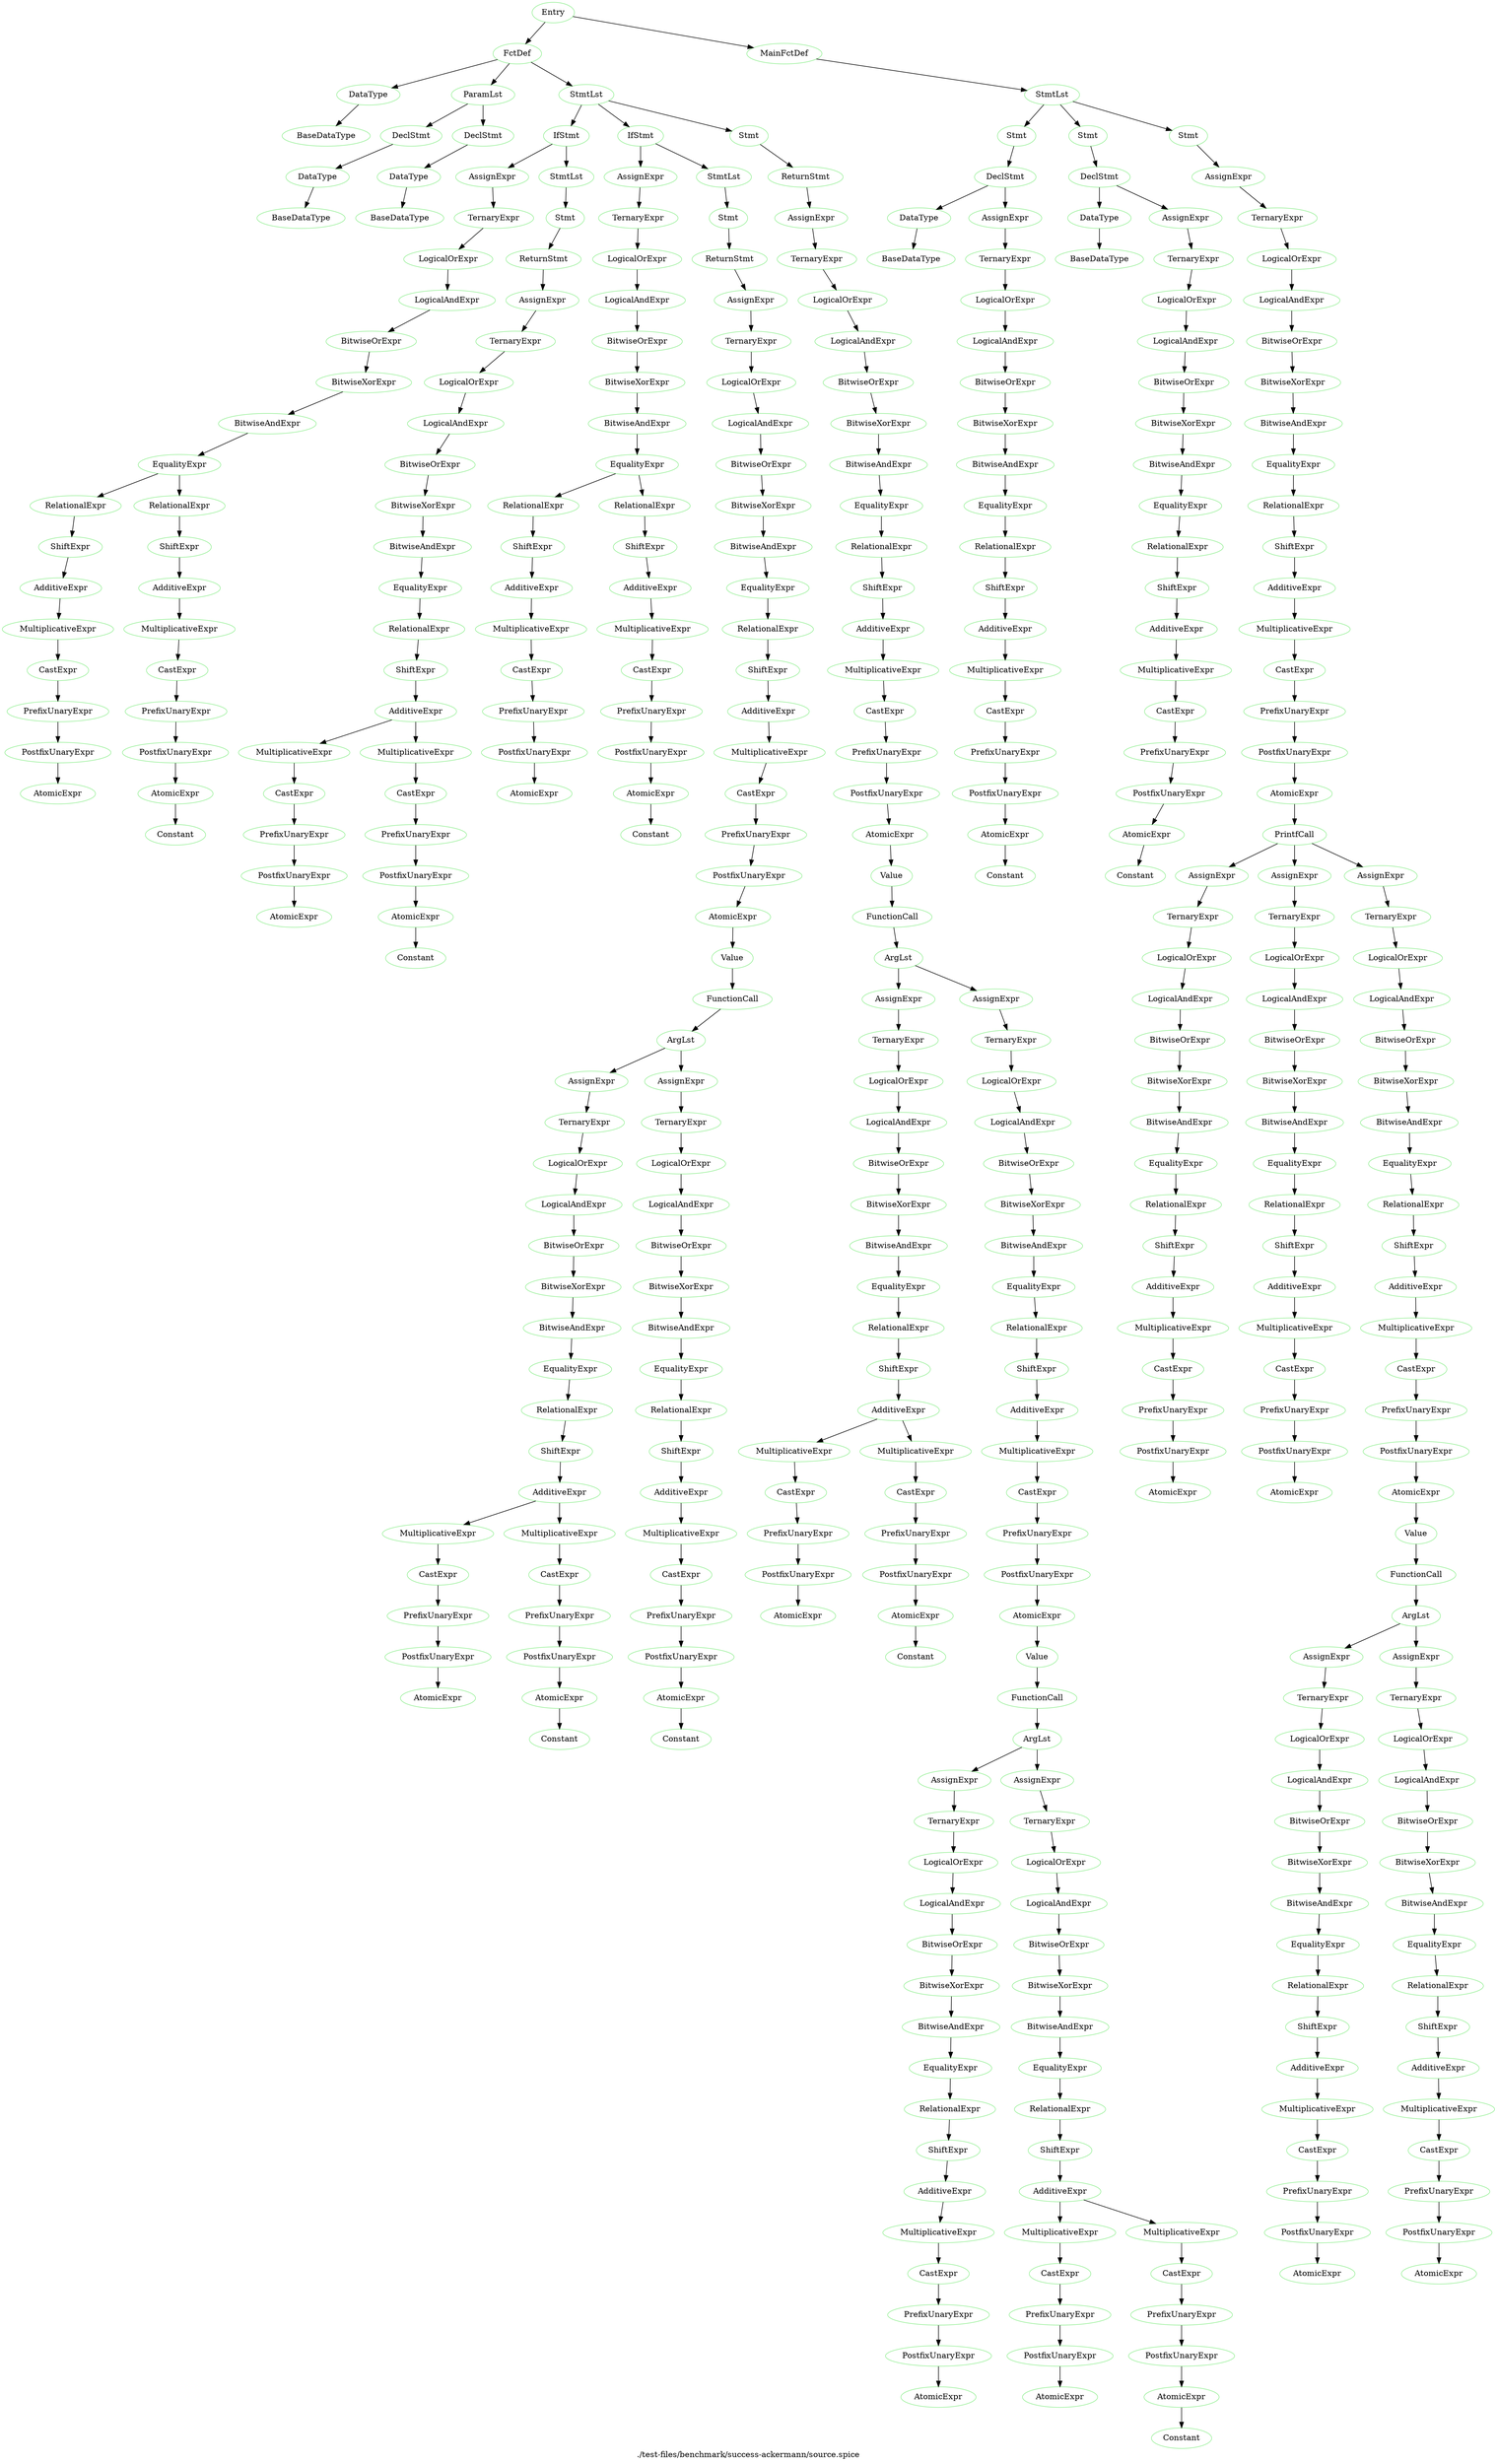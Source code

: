 digraph {
 rankdir="TB";
 label="./test-files/benchmark/success-ackermann/source.spice";
 L1C1_Entry [color="lightgreen",label="Entry"];
 L1C1_FctDef [color="lightgreen",label="FctDef"];
 L1C1_Entry -> L1C1_FctDef;
 L1C3_DataType [color="lightgreen",label="DataType"];
 L1C1_FctDef -> L1C3_DataType;
 L1C3_BaseDataType [color="lightgreen",label="BaseDataType"];
 L1C3_DataType -> L1C3_BaseDataType;
 L1C12_ParamLst [color="lightgreen",label="ParamLst"];
 L1C1_FctDef -> L1C12_ParamLst;
 L1C12_DeclStmt [color="lightgreen",label="DeclStmt"];
 L1C12_ParamLst -> L1C12_DeclStmt;
 L1C12_DataType [color="lightgreen",label="DataType"];
 L1C12_DeclStmt -> L1C12_DataType;
 L1C12_BaseDataType [color="lightgreen",label="BaseDataType"];
 L1C12_DataType -> L1C12_BaseDataType;
 L1C19_DeclStmt [color="lightgreen",label="DeclStmt"];
 L1C12_ParamLst -> L1C19_DeclStmt;
 L1C19_DataType [color="lightgreen",label="DataType"];
 L1C19_DeclStmt -> L1C19_DataType;
 L1C19_BaseDataType [color="lightgreen",label="BaseDataType"];
 L1C19_DataType -> L1C19_BaseDataType;
 L2C5_StmtLst [color="lightgreen",label="StmtLst"];
 L1C1_FctDef -> L2C5_StmtLst;
 L2C5_IfStmt [color="lightgreen",label="IfStmt"];
 L2C5_StmtLst -> L2C5_IfStmt;
 L2C8_AssignExpr [color="lightgreen",label="AssignExpr"];
 L2C5_IfStmt -> L2C8_AssignExpr;
 L2C8_TernaryExpr [color="lightgreen",label="TernaryExpr"];
 L2C8_AssignExpr -> L2C8_TernaryExpr;
 L2C8_LogicalOrExpr [color="lightgreen",label="LogicalOrExpr"];
 L2C8_TernaryExpr -> L2C8_LogicalOrExpr;
 L2C8_LogicalAndExpr [color="lightgreen",label="LogicalAndExpr"];
 L2C8_LogicalOrExpr -> L2C8_LogicalAndExpr;
 L2C8_BitwiseOrExpr [color="lightgreen",label="BitwiseOrExpr"];
 L2C8_LogicalAndExpr -> L2C8_BitwiseOrExpr;
 L2C8_BitwiseXorExpr [color="lightgreen",label="BitwiseXorExpr"];
 L2C8_BitwiseOrExpr -> L2C8_BitwiseXorExpr;
 L2C8_BitwiseAndExpr [color="lightgreen",label="BitwiseAndExpr"];
 L2C8_BitwiseXorExpr -> L2C8_BitwiseAndExpr;
 L2C8_EqualityExpr [color="lightgreen",label="EqualityExpr"];
 L2C8_BitwiseAndExpr -> L2C8_EqualityExpr;
 L2C8_RelationalExpr [color="lightgreen",label="RelationalExpr"];
 L2C8_EqualityExpr -> L2C8_RelationalExpr;
 L2C8_ShiftExpr [color="lightgreen",label="ShiftExpr"];
 L2C8_RelationalExpr -> L2C8_ShiftExpr;
 L2C8_AdditiveExpr [color="lightgreen",label="AdditiveExpr"];
 L2C8_ShiftExpr -> L2C8_AdditiveExpr;
 L2C8_MultiplicativeExpr [color="lightgreen",label="MultiplicativeExpr"];
 L2C8_AdditiveExpr -> L2C8_MultiplicativeExpr;
 L2C8_CastExpr [color="lightgreen",label="CastExpr"];
 L2C8_MultiplicativeExpr -> L2C8_CastExpr;
 L2C8_PrefixUnaryExpr [color="lightgreen",label="PrefixUnaryExpr"];
 L2C8_CastExpr -> L2C8_PrefixUnaryExpr;
 L2C8_PostfixUnaryExpr [color="lightgreen",label="PostfixUnaryExpr"];
 L2C8_PrefixUnaryExpr -> L2C8_PostfixUnaryExpr;
 L2C8_AtomicExpr [color="lightgreen",label="AtomicExpr"];
 L2C8_PostfixUnaryExpr -> L2C8_AtomicExpr;
 L2C13_RelationalExpr [color="lightgreen",label="RelationalExpr"];
 L2C8_EqualityExpr -> L2C13_RelationalExpr;
 L2C13_ShiftExpr [color="lightgreen",label="ShiftExpr"];
 L2C13_RelationalExpr -> L2C13_ShiftExpr;
 L2C13_AdditiveExpr [color="lightgreen",label="AdditiveExpr"];
 L2C13_ShiftExpr -> L2C13_AdditiveExpr;
 L2C13_MultiplicativeExpr [color="lightgreen",label="MultiplicativeExpr"];
 L2C13_AdditiveExpr -> L2C13_MultiplicativeExpr;
 L2C13_CastExpr [color="lightgreen",label="CastExpr"];
 L2C13_MultiplicativeExpr -> L2C13_CastExpr;
 L2C13_PrefixUnaryExpr [color="lightgreen",label="PrefixUnaryExpr"];
 L2C13_CastExpr -> L2C13_PrefixUnaryExpr;
 L2C13_PostfixUnaryExpr [color="lightgreen",label="PostfixUnaryExpr"];
 L2C13_PrefixUnaryExpr -> L2C13_PostfixUnaryExpr;
 L2C13_AtomicExpr [color="lightgreen",label="AtomicExpr"];
 L2C13_PostfixUnaryExpr -> L2C13_AtomicExpr;
 L2C13_Constant [color="lightgreen",label="Constant"];
 L2C13_AtomicExpr -> L2C13_Constant;
 L2C17_StmtLst [color="lightgreen",label="StmtLst"];
 L2C5_IfStmt -> L2C17_StmtLst;
 L2C17_Stmt [color="lightgreen",label="Stmt"];
 L2C17_StmtLst -> L2C17_Stmt;
 L2C17_ReturnStmt [color="lightgreen",label="ReturnStmt"];
 L2C17_Stmt -> L2C17_ReturnStmt;
 L2C24_AssignExpr [color="lightgreen",label="AssignExpr"];
 L2C17_ReturnStmt -> L2C24_AssignExpr;
 L2C24_TernaryExpr [color="lightgreen",label="TernaryExpr"];
 L2C24_AssignExpr -> L2C24_TernaryExpr;
 L2C24_LogicalOrExpr [color="lightgreen",label="LogicalOrExpr"];
 L2C24_TernaryExpr -> L2C24_LogicalOrExpr;
 L2C24_LogicalAndExpr [color="lightgreen",label="LogicalAndExpr"];
 L2C24_LogicalOrExpr -> L2C24_LogicalAndExpr;
 L2C24_BitwiseOrExpr [color="lightgreen",label="BitwiseOrExpr"];
 L2C24_LogicalAndExpr -> L2C24_BitwiseOrExpr;
 L2C24_BitwiseXorExpr [color="lightgreen",label="BitwiseXorExpr"];
 L2C24_BitwiseOrExpr -> L2C24_BitwiseXorExpr;
 L2C24_BitwiseAndExpr [color="lightgreen",label="BitwiseAndExpr"];
 L2C24_BitwiseXorExpr -> L2C24_BitwiseAndExpr;
 L2C24_EqualityExpr [color="lightgreen",label="EqualityExpr"];
 L2C24_BitwiseAndExpr -> L2C24_EqualityExpr;
 L2C24_RelationalExpr [color="lightgreen",label="RelationalExpr"];
 L2C24_EqualityExpr -> L2C24_RelationalExpr;
 L2C24_ShiftExpr [color="lightgreen",label="ShiftExpr"];
 L2C24_RelationalExpr -> L2C24_ShiftExpr;
 L2C24_AdditiveExpr [color="lightgreen",label="AdditiveExpr"];
 L2C24_ShiftExpr -> L2C24_AdditiveExpr;
 L2C24_MultiplicativeExpr [color="lightgreen",label="MultiplicativeExpr"];
 L2C24_AdditiveExpr -> L2C24_MultiplicativeExpr;
 L2C24_CastExpr [color="lightgreen",label="CastExpr"];
 L2C24_MultiplicativeExpr -> L2C24_CastExpr;
 L2C24_PrefixUnaryExpr [color="lightgreen",label="PrefixUnaryExpr"];
 L2C24_CastExpr -> L2C24_PrefixUnaryExpr;
 L2C24_PostfixUnaryExpr [color="lightgreen",label="PostfixUnaryExpr"];
 L2C24_PrefixUnaryExpr -> L2C24_PostfixUnaryExpr;
 L2C24_AtomicExpr [color="lightgreen",label="AtomicExpr"];
 L2C24_PostfixUnaryExpr -> L2C24_AtomicExpr;
 L2C28_MultiplicativeExpr [color="lightgreen",label="MultiplicativeExpr"];
 L2C24_AdditiveExpr -> L2C28_MultiplicativeExpr;
 L2C28_CastExpr [color="lightgreen",label="CastExpr"];
 L2C28_MultiplicativeExpr -> L2C28_CastExpr;
 L2C28_PrefixUnaryExpr [color="lightgreen",label="PrefixUnaryExpr"];
 L2C28_CastExpr -> L2C28_PrefixUnaryExpr;
 L2C28_PostfixUnaryExpr [color="lightgreen",label="PostfixUnaryExpr"];
 L2C28_PrefixUnaryExpr -> L2C28_PostfixUnaryExpr;
 L2C28_AtomicExpr [color="lightgreen",label="AtomicExpr"];
 L2C28_PostfixUnaryExpr -> L2C28_AtomicExpr;
 L2C28_Constant [color="lightgreen",label="Constant"];
 L2C28_AtomicExpr -> L2C28_Constant;
 L3C5_IfStmt [color="lightgreen",label="IfStmt"];
 L2C5_StmtLst -> L3C5_IfStmt;
 L3C8_AssignExpr [color="lightgreen",label="AssignExpr"];
 L3C5_IfStmt -> L3C8_AssignExpr;
 L3C8_TernaryExpr [color="lightgreen",label="TernaryExpr"];
 L3C8_AssignExpr -> L3C8_TernaryExpr;
 L3C8_LogicalOrExpr [color="lightgreen",label="LogicalOrExpr"];
 L3C8_TernaryExpr -> L3C8_LogicalOrExpr;
 L3C8_LogicalAndExpr [color="lightgreen",label="LogicalAndExpr"];
 L3C8_LogicalOrExpr -> L3C8_LogicalAndExpr;
 L3C8_BitwiseOrExpr [color="lightgreen",label="BitwiseOrExpr"];
 L3C8_LogicalAndExpr -> L3C8_BitwiseOrExpr;
 L3C8_BitwiseXorExpr [color="lightgreen",label="BitwiseXorExpr"];
 L3C8_BitwiseOrExpr -> L3C8_BitwiseXorExpr;
 L3C8_BitwiseAndExpr [color="lightgreen",label="BitwiseAndExpr"];
 L3C8_BitwiseXorExpr -> L3C8_BitwiseAndExpr;
 L3C8_EqualityExpr [color="lightgreen",label="EqualityExpr"];
 L3C8_BitwiseAndExpr -> L3C8_EqualityExpr;
 L3C8_RelationalExpr [color="lightgreen",label="RelationalExpr"];
 L3C8_EqualityExpr -> L3C8_RelationalExpr;
 L3C8_ShiftExpr [color="lightgreen",label="ShiftExpr"];
 L3C8_RelationalExpr -> L3C8_ShiftExpr;
 L3C8_AdditiveExpr [color="lightgreen",label="AdditiveExpr"];
 L3C8_ShiftExpr -> L3C8_AdditiveExpr;
 L3C8_MultiplicativeExpr [color="lightgreen",label="MultiplicativeExpr"];
 L3C8_AdditiveExpr -> L3C8_MultiplicativeExpr;
 L3C8_CastExpr [color="lightgreen",label="CastExpr"];
 L3C8_MultiplicativeExpr -> L3C8_CastExpr;
 L3C8_PrefixUnaryExpr [color="lightgreen",label="PrefixUnaryExpr"];
 L3C8_CastExpr -> L3C8_PrefixUnaryExpr;
 L3C8_PostfixUnaryExpr [color="lightgreen",label="PostfixUnaryExpr"];
 L3C8_PrefixUnaryExpr -> L3C8_PostfixUnaryExpr;
 L3C8_AtomicExpr [color="lightgreen",label="AtomicExpr"];
 L3C8_PostfixUnaryExpr -> L3C8_AtomicExpr;
 L3C13_RelationalExpr [color="lightgreen",label="RelationalExpr"];
 L3C8_EqualityExpr -> L3C13_RelationalExpr;
 L3C13_ShiftExpr [color="lightgreen",label="ShiftExpr"];
 L3C13_RelationalExpr -> L3C13_ShiftExpr;
 L3C13_AdditiveExpr [color="lightgreen",label="AdditiveExpr"];
 L3C13_ShiftExpr -> L3C13_AdditiveExpr;
 L3C13_MultiplicativeExpr [color="lightgreen",label="MultiplicativeExpr"];
 L3C13_AdditiveExpr -> L3C13_MultiplicativeExpr;
 L3C13_CastExpr [color="lightgreen",label="CastExpr"];
 L3C13_MultiplicativeExpr -> L3C13_CastExpr;
 L3C13_PrefixUnaryExpr [color="lightgreen",label="PrefixUnaryExpr"];
 L3C13_CastExpr -> L3C13_PrefixUnaryExpr;
 L3C13_PostfixUnaryExpr [color="lightgreen",label="PostfixUnaryExpr"];
 L3C13_PrefixUnaryExpr -> L3C13_PostfixUnaryExpr;
 L3C13_AtomicExpr [color="lightgreen",label="AtomicExpr"];
 L3C13_PostfixUnaryExpr -> L3C13_AtomicExpr;
 L3C13_Constant [color="lightgreen",label="Constant"];
 L3C13_AtomicExpr -> L3C13_Constant;
 L3C17_StmtLst [color="lightgreen",label="StmtLst"];
 L3C5_IfStmt -> L3C17_StmtLst;
 L3C17_Stmt [color="lightgreen",label="Stmt"];
 L3C17_StmtLst -> L3C17_Stmt;
 L3C17_ReturnStmt [color="lightgreen",label="ReturnStmt"];
 L3C17_Stmt -> L3C17_ReturnStmt;
 L3C24_AssignExpr [color="lightgreen",label="AssignExpr"];
 L3C17_ReturnStmt -> L3C24_AssignExpr;
 L3C24_TernaryExpr [color="lightgreen",label="TernaryExpr"];
 L3C24_AssignExpr -> L3C24_TernaryExpr;
 L3C24_LogicalOrExpr [color="lightgreen",label="LogicalOrExpr"];
 L3C24_TernaryExpr -> L3C24_LogicalOrExpr;
 L3C24_LogicalAndExpr [color="lightgreen",label="LogicalAndExpr"];
 L3C24_LogicalOrExpr -> L3C24_LogicalAndExpr;
 L3C24_BitwiseOrExpr [color="lightgreen",label="BitwiseOrExpr"];
 L3C24_LogicalAndExpr -> L3C24_BitwiseOrExpr;
 L3C24_BitwiseXorExpr [color="lightgreen",label="BitwiseXorExpr"];
 L3C24_BitwiseOrExpr -> L3C24_BitwiseXorExpr;
 L3C24_BitwiseAndExpr [color="lightgreen",label="BitwiseAndExpr"];
 L3C24_BitwiseXorExpr -> L3C24_BitwiseAndExpr;
 L3C24_EqualityExpr [color="lightgreen",label="EqualityExpr"];
 L3C24_BitwiseAndExpr -> L3C24_EqualityExpr;
 L3C24_RelationalExpr [color="lightgreen",label="RelationalExpr"];
 L3C24_EqualityExpr -> L3C24_RelationalExpr;
 L3C24_ShiftExpr [color="lightgreen",label="ShiftExpr"];
 L3C24_RelationalExpr -> L3C24_ShiftExpr;
 L3C24_AdditiveExpr [color="lightgreen",label="AdditiveExpr"];
 L3C24_ShiftExpr -> L3C24_AdditiveExpr;
 L3C24_MultiplicativeExpr [color="lightgreen",label="MultiplicativeExpr"];
 L3C24_AdditiveExpr -> L3C24_MultiplicativeExpr;
 L3C24_CastExpr [color="lightgreen",label="CastExpr"];
 L3C24_MultiplicativeExpr -> L3C24_CastExpr;
 L3C24_PrefixUnaryExpr [color="lightgreen",label="PrefixUnaryExpr"];
 L3C24_CastExpr -> L3C24_PrefixUnaryExpr;
 L3C24_PostfixUnaryExpr [color="lightgreen",label="PostfixUnaryExpr"];
 L3C24_PrefixUnaryExpr -> L3C24_PostfixUnaryExpr;
 L3C24_AtomicExpr [color="lightgreen",label="AtomicExpr"];
 L3C24_PostfixUnaryExpr -> L3C24_AtomicExpr;
 L3C24_Value [color="lightgreen",label="Value"];
 L3C24_AtomicExpr -> L3C24_Value;
 L3C24_FunctionCall [color="lightgreen",label="FunctionCall"];
 L3C24_Value -> L3C24_FunctionCall;
 L3C28_ArgLst [color="lightgreen",label="ArgLst"];
 L3C24_FunctionCall -> L3C28_ArgLst;
 L3C28_AssignExpr [color="lightgreen",label="AssignExpr"];
 L3C28_ArgLst -> L3C28_AssignExpr;
 L3C28_TernaryExpr [color="lightgreen",label="TernaryExpr"];
 L3C28_AssignExpr -> L3C28_TernaryExpr;
 L3C28_LogicalOrExpr [color="lightgreen",label="LogicalOrExpr"];
 L3C28_TernaryExpr -> L3C28_LogicalOrExpr;
 L3C28_LogicalAndExpr [color="lightgreen",label="LogicalAndExpr"];
 L3C28_LogicalOrExpr -> L3C28_LogicalAndExpr;
 L3C28_BitwiseOrExpr [color="lightgreen",label="BitwiseOrExpr"];
 L3C28_LogicalAndExpr -> L3C28_BitwiseOrExpr;
 L3C28_BitwiseXorExpr [color="lightgreen",label="BitwiseXorExpr"];
 L3C28_BitwiseOrExpr -> L3C28_BitwiseXorExpr;
 L3C28_BitwiseAndExpr [color="lightgreen",label="BitwiseAndExpr"];
 L3C28_BitwiseXorExpr -> L3C28_BitwiseAndExpr;
 L3C28_EqualityExpr [color="lightgreen",label="EqualityExpr"];
 L3C28_BitwiseAndExpr -> L3C28_EqualityExpr;
 L3C28_RelationalExpr [color="lightgreen",label="RelationalExpr"];
 L3C28_EqualityExpr -> L3C28_RelationalExpr;
 L3C28_ShiftExpr [color="lightgreen",label="ShiftExpr"];
 L3C28_RelationalExpr -> L3C28_ShiftExpr;
 L3C28_AdditiveExpr [color="lightgreen",label="AdditiveExpr"];
 L3C28_ShiftExpr -> L3C28_AdditiveExpr;
 L3C28_MultiplicativeExpr [color="lightgreen",label="MultiplicativeExpr"];
 L3C28_AdditiveExpr -> L3C28_MultiplicativeExpr;
 L3C28_CastExpr [color="lightgreen",label="CastExpr"];
 L3C28_MultiplicativeExpr -> L3C28_CastExpr;
 L3C28_PrefixUnaryExpr [color="lightgreen",label="PrefixUnaryExpr"];
 L3C28_CastExpr -> L3C28_PrefixUnaryExpr;
 L3C28_PostfixUnaryExpr [color="lightgreen",label="PostfixUnaryExpr"];
 L3C28_PrefixUnaryExpr -> L3C28_PostfixUnaryExpr;
 L3C28_AtomicExpr [color="lightgreen",label="AtomicExpr"];
 L3C28_PostfixUnaryExpr -> L3C28_AtomicExpr;
 L3C32_MultiplicativeExpr [color="lightgreen",label="MultiplicativeExpr"];
 L3C28_AdditiveExpr -> L3C32_MultiplicativeExpr;
 L3C32_CastExpr [color="lightgreen",label="CastExpr"];
 L3C32_MultiplicativeExpr -> L3C32_CastExpr;
 L3C32_PrefixUnaryExpr [color="lightgreen",label="PrefixUnaryExpr"];
 L3C32_CastExpr -> L3C32_PrefixUnaryExpr;
 L3C32_PostfixUnaryExpr [color="lightgreen",label="PostfixUnaryExpr"];
 L3C32_PrefixUnaryExpr -> L3C32_PostfixUnaryExpr;
 L3C32_AtomicExpr [color="lightgreen",label="AtomicExpr"];
 L3C32_PostfixUnaryExpr -> L3C32_AtomicExpr;
 L3C32_Constant [color="lightgreen",label="Constant"];
 L3C32_AtomicExpr -> L3C32_Constant;
 L3C35_AssignExpr [color="lightgreen",label="AssignExpr"];
 L3C28_ArgLst -> L3C35_AssignExpr;
 L3C35_TernaryExpr [color="lightgreen",label="TernaryExpr"];
 L3C35_AssignExpr -> L3C35_TernaryExpr;
 L3C35_LogicalOrExpr [color="lightgreen",label="LogicalOrExpr"];
 L3C35_TernaryExpr -> L3C35_LogicalOrExpr;
 L3C35_LogicalAndExpr [color="lightgreen",label="LogicalAndExpr"];
 L3C35_LogicalOrExpr -> L3C35_LogicalAndExpr;
 L3C35_BitwiseOrExpr [color="lightgreen",label="BitwiseOrExpr"];
 L3C35_LogicalAndExpr -> L3C35_BitwiseOrExpr;
 L3C35_BitwiseXorExpr [color="lightgreen",label="BitwiseXorExpr"];
 L3C35_BitwiseOrExpr -> L3C35_BitwiseXorExpr;
 L3C35_BitwiseAndExpr [color="lightgreen",label="BitwiseAndExpr"];
 L3C35_BitwiseXorExpr -> L3C35_BitwiseAndExpr;
 L3C35_EqualityExpr [color="lightgreen",label="EqualityExpr"];
 L3C35_BitwiseAndExpr -> L3C35_EqualityExpr;
 L3C35_RelationalExpr [color="lightgreen",label="RelationalExpr"];
 L3C35_EqualityExpr -> L3C35_RelationalExpr;
 L3C35_ShiftExpr [color="lightgreen",label="ShiftExpr"];
 L3C35_RelationalExpr -> L3C35_ShiftExpr;
 L3C35_AdditiveExpr [color="lightgreen",label="AdditiveExpr"];
 L3C35_ShiftExpr -> L3C35_AdditiveExpr;
 L3C35_MultiplicativeExpr [color="lightgreen",label="MultiplicativeExpr"];
 L3C35_AdditiveExpr -> L3C35_MultiplicativeExpr;
 L3C35_CastExpr [color="lightgreen",label="CastExpr"];
 L3C35_MultiplicativeExpr -> L3C35_CastExpr;
 L3C35_PrefixUnaryExpr [color="lightgreen",label="PrefixUnaryExpr"];
 L3C35_CastExpr -> L3C35_PrefixUnaryExpr;
 L3C35_PostfixUnaryExpr [color="lightgreen",label="PostfixUnaryExpr"];
 L3C35_PrefixUnaryExpr -> L3C35_PostfixUnaryExpr;
 L3C35_AtomicExpr [color="lightgreen",label="AtomicExpr"];
 L3C35_PostfixUnaryExpr -> L3C35_AtomicExpr;
 L3C35_Constant [color="lightgreen",label="Constant"];
 L3C35_AtomicExpr -> L3C35_Constant;
 L4C5_Stmt [color="lightgreen",label="Stmt"];
 L2C5_StmtLst -> L4C5_Stmt;
 L4C5_ReturnStmt [color="lightgreen",label="ReturnStmt"];
 L4C5_Stmt -> L4C5_ReturnStmt;
 L4C12_AssignExpr [color="lightgreen",label="AssignExpr"];
 L4C5_ReturnStmt -> L4C12_AssignExpr;
 L4C12_TernaryExpr [color="lightgreen",label="TernaryExpr"];
 L4C12_AssignExpr -> L4C12_TernaryExpr;
 L4C12_LogicalOrExpr [color="lightgreen",label="LogicalOrExpr"];
 L4C12_TernaryExpr -> L4C12_LogicalOrExpr;
 L4C12_LogicalAndExpr [color="lightgreen",label="LogicalAndExpr"];
 L4C12_LogicalOrExpr -> L4C12_LogicalAndExpr;
 L4C12_BitwiseOrExpr [color="lightgreen",label="BitwiseOrExpr"];
 L4C12_LogicalAndExpr -> L4C12_BitwiseOrExpr;
 L4C12_BitwiseXorExpr [color="lightgreen",label="BitwiseXorExpr"];
 L4C12_BitwiseOrExpr -> L4C12_BitwiseXorExpr;
 L4C12_BitwiseAndExpr [color="lightgreen",label="BitwiseAndExpr"];
 L4C12_BitwiseXorExpr -> L4C12_BitwiseAndExpr;
 L4C12_EqualityExpr [color="lightgreen",label="EqualityExpr"];
 L4C12_BitwiseAndExpr -> L4C12_EqualityExpr;
 L4C12_RelationalExpr [color="lightgreen",label="RelationalExpr"];
 L4C12_EqualityExpr -> L4C12_RelationalExpr;
 L4C12_ShiftExpr [color="lightgreen",label="ShiftExpr"];
 L4C12_RelationalExpr -> L4C12_ShiftExpr;
 L4C12_AdditiveExpr [color="lightgreen",label="AdditiveExpr"];
 L4C12_ShiftExpr -> L4C12_AdditiveExpr;
 L4C12_MultiplicativeExpr [color="lightgreen",label="MultiplicativeExpr"];
 L4C12_AdditiveExpr -> L4C12_MultiplicativeExpr;
 L4C12_CastExpr [color="lightgreen",label="CastExpr"];
 L4C12_MultiplicativeExpr -> L4C12_CastExpr;
 L4C12_PrefixUnaryExpr [color="lightgreen",label="PrefixUnaryExpr"];
 L4C12_CastExpr -> L4C12_PrefixUnaryExpr;
 L4C12_PostfixUnaryExpr [color="lightgreen",label="PostfixUnaryExpr"];
 L4C12_PrefixUnaryExpr -> L4C12_PostfixUnaryExpr;
 L4C12_AtomicExpr [color="lightgreen",label="AtomicExpr"];
 L4C12_PostfixUnaryExpr -> L4C12_AtomicExpr;
 L4C12_Value [color="lightgreen",label="Value"];
 L4C12_AtomicExpr -> L4C12_Value;
 L4C12_FunctionCall [color="lightgreen",label="FunctionCall"];
 L4C12_Value -> L4C12_FunctionCall;
 L4C16_ArgLst [color="lightgreen",label="ArgLst"];
 L4C12_FunctionCall -> L4C16_ArgLst;
 L4C16_AssignExpr [color="lightgreen",label="AssignExpr"];
 L4C16_ArgLst -> L4C16_AssignExpr;
 L4C16_TernaryExpr [color="lightgreen",label="TernaryExpr"];
 L4C16_AssignExpr -> L4C16_TernaryExpr;
 L4C16_LogicalOrExpr [color="lightgreen",label="LogicalOrExpr"];
 L4C16_TernaryExpr -> L4C16_LogicalOrExpr;
 L4C16_LogicalAndExpr [color="lightgreen",label="LogicalAndExpr"];
 L4C16_LogicalOrExpr -> L4C16_LogicalAndExpr;
 L4C16_BitwiseOrExpr [color="lightgreen",label="BitwiseOrExpr"];
 L4C16_LogicalAndExpr -> L4C16_BitwiseOrExpr;
 L4C16_BitwiseXorExpr [color="lightgreen",label="BitwiseXorExpr"];
 L4C16_BitwiseOrExpr -> L4C16_BitwiseXorExpr;
 L4C16_BitwiseAndExpr [color="lightgreen",label="BitwiseAndExpr"];
 L4C16_BitwiseXorExpr -> L4C16_BitwiseAndExpr;
 L4C16_EqualityExpr [color="lightgreen",label="EqualityExpr"];
 L4C16_BitwiseAndExpr -> L4C16_EqualityExpr;
 L4C16_RelationalExpr [color="lightgreen",label="RelationalExpr"];
 L4C16_EqualityExpr -> L4C16_RelationalExpr;
 L4C16_ShiftExpr [color="lightgreen",label="ShiftExpr"];
 L4C16_RelationalExpr -> L4C16_ShiftExpr;
 L4C16_AdditiveExpr [color="lightgreen",label="AdditiveExpr"];
 L4C16_ShiftExpr -> L4C16_AdditiveExpr;
 L4C16_MultiplicativeExpr [color="lightgreen",label="MultiplicativeExpr"];
 L4C16_AdditiveExpr -> L4C16_MultiplicativeExpr;
 L4C16_CastExpr [color="lightgreen",label="CastExpr"];
 L4C16_MultiplicativeExpr -> L4C16_CastExpr;
 L4C16_PrefixUnaryExpr [color="lightgreen",label="PrefixUnaryExpr"];
 L4C16_CastExpr -> L4C16_PrefixUnaryExpr;
 L4C16_PostfixUnaryExpr [color="lightgreen",label="PostfixUnaryExpr"];
 L4C16_PrefixUnaryExpr -> L4C16_PostfixUnaryExpr;
 L4C16_AtomicExpr [color="lightgreen",label="AtomicExpr"];
 L4C16_PostfixUnaryExpr -> L4C16_AtomicExpr;
 L4C20_MultiplicativeExpr [color="lightgreen",label="MultiplicativeExpr"];
 L4C16_AdditiveExpr -> L4C20_MultiplicativeExpr;
 L4C20_CastExpr [color="lightgreen",label="CastExpr"];
 L4C20_MultiplicativeExpr -> L4C20_CastExpr;
 L4C20_PrefixUnaryExpr [color="lightgreen",label="PrefixUnaryExpr"];
 L4C20_CastExpr -> L4C20_PrefixUnaryExpr;
 L4C20_PostfixUnaryExpr [color="lightgreen",label="PostfixUnaryExpr"];
 L4C20_PrefixUnaryExpr -> L4C20_PostfixUnaryExpr;
 L4C20_AtomicExpr [color="lightgreen",label="AtomicExpr"];
 L4C20_PostfixUnaryExpr -> L4C20_AtomicExpr;
 L4C20_Constant [color="lightgreen",label="Constant"];
 L4C20_AtomicExpr -> L4C20_Constant;
 L4C23_AssignExpr [color="lightgreen",label="AssignExpr"];
 L4C16_ArgLst -> L4C23_AssignExpr;
 L4C23_TernaryExpr [color="lightgreen",label="TernaryExpr"];
 L4C23_AssignExpr -> L4C23_TernaryExpr;
 L4C23_LogicalOrExpr [color="lightgreen",label="LogicalOrExpr"];
 L4C23_TernaryExpr -> L4C23_LogicalOrExpr;
 L4C23_LogicalAndExpr [color="lightgreen",label="LogicalAndExpr"];
 L4C23_LogicalOrExpr -> L4C23_LogicalAndExpr;
 L4C23_BitwiseOrExpr [color="lightgreen",label="BitwiseOrExpr"];
 L4C23_LogicalAndExpr -> L4C23_BitwiseOrExpr;
 L4C23_BitwiseXorExpr [color="lightgreen",label="BitwiseXorExpr"];
 L4C23_BitwiseOrExpr -> L4C23_BitwiseXorExpr;
 L4C23_BitwiseAndExpr [color="lightgreen",label="BitwiseAndExpr"];
 L4C23_BitwiseXorExpr -> L4C23_BitwiseAndExpr;
 L4C23_EqualityExpr [color="lightgreen",label="EqualityExpr"];
 L4C23_BitwiseAndExpr -> L4C23_EqualityExpr;
 L4C23_RelationalExpr [color="lightgreen",label="RelationalExpr"];
 L4C23_EqualityExpr -> L4C23_RelationalExpr;
 L4C23_ShiftExpr [color="lightgreen",label="ShiftExpr"];
 L4C23_RelationalExpr -> L4C23_ShiftExpr;
 L4C23_AdditiveExpr [color="lightgreen",label="AdditiveExpr"];
 L4C23_ShiftExpr -> L4C23_AdditiveExpr;
 L4C23_MultiplicativeExpr [color="lightgreen",label="MultiplicativeExpr"];
 L4C23_AdditiveExpr -> L4C23_MultiplicativeExpr;
 L4C23_CastExpr [color="lightgreen",label="CastExpr"];
 L4C23_MultiplicativeExpr -> L4C23_CastExpr;
 L4C23_PrefixUnaryExpr [color="lightgreen",label="PrefixUnaryExpr"];
 L4C23_CastExpr -> L4C23_PrefixUnaryExpr;
 L4C23_PostfixUnaryExpr [color="lightgreen",label="PostfixUnaryExpr"];
 L4C23_PrefixUnaryExpr -> L4C23_PostfixUnaryExpr;
 L4C23_AtomicExpr [color="lightgreen",label="AtomicExpr"];
 L4C23_PostfixUnaryExpr -> L4C23_AtomicExpr;
 L4C23_Value [color="lightgreen",label="Value"];
 L4C23_AtomicExpr -> L4C23_Value;
 L4C23_FunctionCall [color="lightgreen",label="FunctionCall"];
 L4C23_Value -> L4C23_FunctionCall;
 L4C27_ArgLst [color="lightgreen",label="ArgLst"];
 L4C23_FunctionCall -> L4C27_ArgLst;
 L4C27_AssignExpr [color="lightgreen",label="AssignExpr"];
 L4C27_ArgLst -> L4C27_AssignExpr;
 L4C27_TernaryExpr [color="lightgreen",label="TernaryExpr"];
 L4C27_AssignExpr -> L4C27_TernaryExpr;
 L4C27_LogicalOrExpr [color="lightgreen",label="LogicalOrExpr"];
 L4C27_TernaryExpr -> L4C27_LogicalOrExpr;
 L4C27_LogicalAndExpr [color="lightgreen",label="LogicalAndExpr"];
 L4C27_LogicalOrExpr -> L4C27_LogicalAndExpr;
 L4C27_BitwiseOrExpr [color="lightgreen",label="BitwiseOrExpr"];
 L4C27_LogicalAndExpr -> L4C27_BitwiseOrExpr;
 L4C27_BitwiseXorExpr [color="lightgreen",label="BitwiseXorExpr"];
 L4C27_BitwiseOrExpr -> L4C27_BitwiseXorExpr;
 L4C27_BitwiseAndExpr [color="lightgreen",label="BitwiseAndExpr"];
 L4C27_BitwiseXorExpr -> L4C27_BitwiseAndExpr;
 L4C27_EqualityExpr [color="lightgreen",label="EqualityExpr"];
 L4C27_BitwiseAndExpr -> L4C27_EqualityExpr;
 L4C27_RelationalExpr [color="lightgreen",label="RelationalExpr"];
 L4C27_EqualityExpr -> L4C27_RelationalExpr;
 L4C27_ShiftExpr [color="lightgreen",label="ShiftExpr"];
 L4C27_RelationalExpr -> L4C27_ShiftExpr;
 L4C27_AdditiveExpr [color="lightgreen",label="AdditiveExpr"];
 L4C27_ShiftExpr -> L4C27_AdditiveExpr;
 L4C27_MultiplicativeExpr [color="lightgreen",label="MultiplicativeExpr"];
 L4C27_AdditiveExpr -> L4C27_MultiplicativeExpr;
 L4C27_CastExpr [color="lightgreen",label="CastExpr"];
 L4C27_MultiplicativeExpr -> L4C27_CastExpr;
 L4C27_PrefixUnaryExpr [color="lightgreen",label="PrefixUnaryExpr"];
 L4C27_CastExpr -> L4C27_PrefixUnaryExpr;
 L4C27_PostfixUnaryExpr [color="lightgreen",label="PostfixUnaryExpr"];
 L4C27_PrefixUnaryExpr -> L4C27_PostfixUnaryExpr;
 L4C27_AtomicExpr [color="lightgreen",label="AtomicExpr"];
 L4C27_PostfixUnaryExpr -> L4C27_AtomicExpr;
 L4C30_AssignExpr [color="lightgreen",label="AssignExpr"];
 L4C27_ArgLst -> L4C30_AssignExpr;
 L4C30_TernaryExpr [color="lightgreen",label="TernaryExpr"];
 L4C30_AssignExpr -> L4C30_TernaryExpr;
 L4C30_LogicalOrExpr [color="lightgreen",label="LogicalOrExpr"];
 L4C30_TernaryExpr -> L4C30_LogicalOrExpr;
 L4C30_LogicalAndExpr [color="lightgreen",label="LogicalAndExpr"];
 L4C30_LogicalOrExpr -> L4C30_LogicalAndExpr;
 L4C30_BitwiseOrExpr [color="lightgreen",label="BitwiseOrExpr"];
 L4C30_LogicalAndExpr -> L4C30_BitwiseOrExpr;
 L4C30_BitwiseXorExpr [color="lightgreen",label="BitwiseXorExpr"];
 L4C30_BitwiseOrExpr -> L4C30_BitwiseXorExpr;
 L4C30_BitwiseAndExpr [color="lightgreen",label="BitwiseAndExpr"];
 L4C30_BitwiseXorExpr -> L4C30_BitwiseAndExpr;
 L4C30_EqualityExpr [color="lightgreen",label="EqualityExpr"];
 L4C30_BitwiseAndExpr -> L4C30_EqualityExpr;
 L4C30_RelationalExpr [color="lightgreen",label="RelationalExpr"];
 L4C30_EqualityExpr -> L4C30_RelationalExpr;
 L4C30_ShiftExpr [color="lightgreen",label="ShiftExpr"];
 L4C30_RelationalExpr -> L4C30_ShiftExpr;
 L4C30_AdditiveExpr [color="lightgreen",label="AdditiveExpr"];
 L4C30_ShiftExpr -> L4C30_AdditiveExpr;
 L4C30_MultiplicativeExpr [color="lightgreen",label="MultiplicativeExpr"];
 L4C30_AdditiveExpr -> L4C30_MultiplicativeExpr;
 L4C30_CastExpr [color="lightgreen",label="CastExpr"];
 L4C30_MultiplicativeExpr -> L4C30_CastExpr;
 L4C30_PrefixUnaryExpr [color="lightgreen",label="PrefixUnaryExpr"];
 L4C30_CastExpr -> L4C30_PrefixUnaryExpr;
 L4C30_PostfixUnaryExpr [color="lightgreen",label="PostfixUnaryExpr"];
 L4C30_PrefixUnaryExpr -> L4C30_PostfixUnaryExpr;
 L4C30_AtomicExpr [color="lightgreen",label="AtomicExpr"];
 L4C30_PostfixUnaryExpr -> L4C30_AtomicExpr;
 L4C34_MultiplicativeExpr [color="lightgreen",label="MultiplicativeExpr"];
 L4C30_AdditiveExpr -> L4C34_MultiplicativeExpr;
 L4C34_CastExpr [color="lightgreen",label="CastExpr"];
 L4C34_MultiplicativeExpr -> L4C34_CastExpr;
 L4C34_PrefixUnaryExpr [color="lightgreen",label="PrefixUnaryExpr"];
 L4C34_CastExpr -> L4C34_PrefixUnaryExpr;
 L4C34_PostfixUnaryExpr [color="lightgreen",label="PostfixUnaryExpr"];
 L4C34_PrefixUnaryExpr -> L4C34_PostfixUnaryExpr;
 L4C34_AtomicExpr [color="lightgreen",label="AtomicExpr"];
 L4C34_PostfixUnaryExpr -> L4C34_AtomicExpr;
 L4C34_Constant [color="lightgreen",label="Constant"];
 L4C34_AtomicExpr -> L4C34_Constant;
 L7C1_MainFctDef [color="lightgreen",label="MainFctDef"];
 L1C1_Entry -> L7C1_MainFctDef;
 L8C5_StmtLst [color="lightgreen",label="StmtLst"];
 L7C1_MainFctDef -> L8C5_StmtLst;
 L8C5_Stmt [color="lightgreen",label="Stmt"];
 L8C5_StmtLst -> L8C5_Stmt;
 L8C5_DeclStmt [color="lightgreen",label="DeclStmt"];
 L8C5_Stmt -> L8C5_DeclStmt;
 L8C5_DataType [color="lightgreen",label="DataType"];
 L8C5_DeclStmt -> L8C5_DataType;
 L8C5_BaseDataType [color="lightgreen",label="BaseDataType"];
 L8C5_DataType -> L8C5_BaseDataType;
 L8C17_AssignExpr [color="lightgreen",label="AssignExpr"];
 L8C5_DeclStmt -> L8C17_AssignExpr;
 L8C17_TernaryExpr [color="lightgreen",label="TernaryExpr"];
 L8C17_AssignExpr -> L8C17_TernaryExpr;
 L8C17_LogicalOrExpr [color="lightgreen",label="LogicalOrExpr"];
 L8C17_TernaryExpr -> L8C17_LogicalOrExpr;
 L8C17_LogicalAndExpr [color="lightgreen",label="LogicalAndExpr"];
 L8C17_LogicalOrExpr -> L8C17_LogicalAndExpr;
 L8C17_BitwiseOrExpr [color="lightgreen",label="BitwiseOrExpr"];
 L8C17_LogicalAndExpr -> L8C17_BitwiseOrExpr;
 L8C17_BitwiseXorExpr [color="lightgreen",label="BitwiseXorExpr"];
 L8C17_BitwiseOrExpr -> L8C17_BitwiseXorExpr;
 L8C17_BitwiseAndExpr [color="lightgreen",label="BitwiseAndExpr"];
 L8C17_BitwiseXorExpr -> L8C17_BitwiseAndExpr;
 L8C17_EqualityExpr [color="lightgreen",label="EqualityExpr"];
 L8C17_BitwiseAndExpr -> L8C17_EqualityExpr;
 L8C17_RelationalExpr [color="lightgreen",label="RelationalExpr"];
 L8C17_EqualityExpr -> L8C17_RelationalExpr;
 L8C17_ShiftExpr [color="lightgreen",label="ShiftExpr"];
 L8C17_RelationalExpr -> L8C17_ShiftExpr;
 L8C17_AdditiveExpr [color="lightgreen",label="AdditiveExpr"];
 L8C17_ShiftExpr -> L8C17_AdditiveExpr;
 L8C17_MultiplicativeExpr [color="lightgreen",label="MultiplicativeExpr"];
 L8C17_AdditiveExpr -> L8C17_MultiplicativeExpr;
 L8C17_CastExpr [color="lightgreen",label="CastExpr"];
 L8C17_MultiplicativeExpr -> L8C17_CastExpr;
 L8C17_PrefixUnaryExpr [color="lightgreen",label="PrefixUnaryExpr"];
 L8C17_CastExpr -> L8C17_PrefixUnaryExpr;
 L8C17_PostfixUnaryExpr [color="lightgreen",label="PostfixUnaryExpr"];
 L8C17_PrefixUnaryExpr -> L8C17_PostfixUnaryExpr;
 L8C17_AtomicExpr [color="lightgreen",label="AtomicExpr"];
 L8C17_PostfixUnaryExpr -> L8C17_AtomicExpr;
 L8C17_Constant [color="lightgreen",label="Constant"];
 L8C17_AtomicExpr -> L8C17_Constant;
 L9C5_Stmt [color="lightgreen",label="Stmt"];
 L8C5_StmtLst -> L9C5_Stmt;
 L9C5_DeclStmt [color="lightgreen",label="DeclStmt"];
 L9C5_Stmt -> L9C5_DeclStmt;
 L9C5_DataType [color="lightgreen",label="DataType"];
 L9C5_DeclStmt -> L9C5_DataType;
 L9C5_BaseDataType [color="lightgreen",label="BaseDataType"];
 L9C5_DataType -> L9C5_BaseDataType;
 L9C17_AssignExpr [color="lightgreen",label="AssignExpr"];
 L9C5_DeclStmt -> L9C17_AssignExpr;
 L9C17_TernaryExpr [color="lightgreen",label="TernaryExpr"];
 L9C17_AssignExpr -> L9C17_TernaryExpr;
 L9C17_LogicalOrExpr [color="lightgreen",label="LogicalOrExpr"];
 L9C17_TernaryExpr -> L9C17_LogicalOrExpr;
 L9C17_LogicalAndExpr [color="lightgreen",label="LogicalAndExpr"];
 L9C17_LogicalOrExpr -> L9C17_LogicalAndExpr;
 L9C17_BitwiseOrExpr [color="lightgreen",label="BitwiseOrExpr"];
 L9C17_LogicalAndExpr -> L9C17_BitwiseOrExpr;
 L9C17_BitwiseXorExpr [color="lightgreen",label="BitwiseXorExpr"];
 L9C17_BitwiseOrExpr -> L9C17_BitwiseXorExpr;
 L9C17_BitwiseAndExpr [color="lightgreen",label="BitwiseAndExpr"];
 L9C17_BitwiseXorExpr -> L9C17_BitwiseAndExpr;
 L9C17_EqualityExpr [color="lightgreen",label="EqualityExpr"];
 L9C17_BitwiseAndExpr -> L9C17_EqualityExpr;
 L9C17_RelationalExpr [color="lightgreen",label="RelationalExpr"];
 L9C17_EqualityExpr -> L9C17_RelationalExpr;
 L9C17_ShiftExpr [color="lightgreen",label="ShiftExpr"];
 L9C17_RelationalExpr -> L9C17_ShiftExpr;
 L9C17_AdditiveExpr [color="lightgreen",label="AdditiveExpr"];
 L9C17_ShiftExpr -> L9C17_AdditiveExpr;
 L9C17_MultiplicativeExpr [color="lightgreen",label="MultiplicativeExpr"];
 L9C17_AdditiveExpr -> L9C17_MultiplicativeExpr;
 L9C17_CastExpr [color="lightgreen",label="CastExpr"];
 L9C17_MultiplicativeExpr -> L9C17_CastExpr;
 L9C17_PrefixUnaryExpr [color="lightgreen",label="PrefixUnaryExpr"];
 L9C17_CastExpr -> L9C17_PrefixUnaryExpr;
 L9C17_PostfixUnaryExpr [color="lightgreen",label="PostfixUnaryExpr"];
 L9C17_PrefixUnaryExpr -> L9C17_PostfixUnaryExpr;
 L9C17_AtomicExpr [color="lightgreen",label="AtomicExpr"];
 L9C17_PostfixUnaryExpr -> L9C17_AtomicExpr;
 L9C17_Constant [color="lightgreen",label="Constant"];
 L9C17_AtomicExpr -> L9C17_Constant;
 L10C5_Stmt [color="lightgreen",label="Stmt"];
 L8C5_StmtLst -> L10C5_Stmt;
 L10C5_AssignExpr [color="lightgreen",label="AssignExpr"];
 L10C5_Stmt -> L10C5_AssignExpr;
 L10C5_TernaryExpr [color="lightgreen",label="TernaryExpr"];
 L10C5_AssignExpr -> L10C5_TernaryExpr;
 L10C5_LogicalOrExpr [color="lightgreen",label="LogicalOrExpr"];
 L10C5_TernaryExpr -> L10C5_LogicalOrExpr;
 L10C5_LogicalAndExpr [color="lightgreen",label="LogicalAndExpr"];
 L10C5_LogicalOrExpr -> L10C5_LogicalAndExpr;
 L10C5_BitwiseOrExpr [color="lightgreen",label="BitwiseOrExpr"];
 L10C5_LogicalAndExpr -> L10C5_BitwiseOrExpr;
 L10C5_BitwiseXorExpr [color="lightgreen",label="BitwiseXorExpr"];
 L10C5_BitwiseOrExpr -> L10C5_BitwiseXorExpr;
 L10C5_BitwiseAndExpr [color="lightgreen",label="BitwiseAndExpr"];
 L10C5_BitwiseXorExpr -> L10C5_BitwiseAndExpr;
 L10C5_EqualityExpr [color="lightgreen",label="EqualityExpr"];
 L10C5_BitwiseAndExpr -> L10C5_EqualityExpr;
 L10C5_RelationalExpr [color="lightgreen",label="RelationalExpr"];
 L10C5_EqualityExpr -> L10C5_RelationalExpr;
 L10C5_ShiftExpr [color="lightgreen",label="ShiftExpr"];
 L10C5_RelationalExpr -> L10C5_ShiftExpr;
 L10C5_AdditiveExpr [color="lightgreen",label="AdditiveExpr"];
 L10C5_ShiftExpr -> L10C5_AdditiveExpr;
 L10C5_MultiplicativeExpr [color="lightgreen",label="MultiplicativeExpr"];
 L10C5_AdditiveExpr -> L10C5_MultiplicativeExpr;
 L10C5_CastExpr [color="lightgreen",label="CastExpr"];
 L10C5_MultiplicativeExpr -> L10C5_CastExpr;
 L10C5_PrefixUnaryExpr [color="lightgreen",label="PrefixUnaryExpr"];
 L10C5_CastExpr -> L10C5_PrefixUnaryExpr;
 L10C5_PostfixUnaryExpr [color="lightgreen",label="PostfixUnaryExpr"];
 L10C5_PrefixUnaryExpr -> L10C5_PostfixUnaryExpr;
 L10C5_AtomicExpr [color="lightgreen",label="AtomicExpr"];
 L10C5_PostfixUnaryExpr -> L10C5_AtomicExpr;
 L10C5_PrintfCall [color="lightgreen",label="PrintfCall"];
 L10C5_AtomicExpr -> L10C5_PrintfCall;
 L10C51_AssignExpr [color="lightgreen",label="AssignExpr"];
 L10C5_PrintfCall -> L10C51_AssignExpr;
 L10C51_TernaryExpr [color="lightgreen",label="TernaryExpr"];
 L10C51_AssignExpr -> L10C51_TernaryExpr;
 L10C51_LogicalOrExpr [color="lightgreen",label="LogicalOrExpr"];
 L10C51_TernaryExpr -> L10C51_LogicalOrExpr;
 L10C51_LogicalAndExpr [color="lightgreen",label="LogicalAndExpr"];
 L10C51_LogicalOrExpr -> L10C51_LogicalAndExpr;
 L10C51_BitwiseOrExpr [color="lightgreen",label="BitwiseOrExpr"];
 L10C51_LogicalAndExpr -> L10C51_BitwiseOrExpr;
 L10C51_BitwiseXorExpr [color="lightgreen",label="BitwiseXorExpr"];
 L10C51_BitwiseOrExpr -> L10C51_BitwiseXorExpr;
 L10C51_BitwiseAndExpr [color="lightgreen",label="BitwiseAndExpr"];
 L10C51_BitwiseXorExpr -> L10C51_BitwiseAndExpr;
 L10C51_EqualityExpr [color="lightgreen",label="EqualityExpr"];
 L10C51_BitwiseAndExpr -> L10C51_EqualityExpr;
 L10C51_RelationalExpr [color="lightgreen",label="RelationalExpr"];
 L10C51_EqualityExpr -> L10C51_RelationalExpr;
 L10C51_ShiftExpr [color="lightgreen",label="ShiftExpr"];
 L10C51_RelationalExpr -> L10C51_ShiftExpr;
 L10C51_AdditiveExpr [color="lightgreen",label="AdditiveExpr"];
 L10C51_ShiftExpr -> L10C51_AdditiveExpr;
 L10C51_MultiplicativeExpr [color="lightgreen",label="MultiplicativeExpr"];
 L10C51_AdditiveExpr -> L10C51_MultiplicativeExpr;
 L10C51_CastExpr [color="lightgreen",label="CastExpr"];
 L10C51_MultiplicativeExpr -> L10C51_CastExpr;
 L10C51_PrefixUnaryExpr [color="lightgreen",label="PrefixUnaryExpr"];
 L10C51_CastExpr -> L10C51_PrefixUnaryExpr;
 L10C51_PostfixUnaryExpr [color="lightgreen",label="PostfixUnaryExpr"];
 L10C51_PrefixUnaryExpr -> L10C51_PostfixUnaryExpr;
 L10C51_AtomicExpr [color="lightgreen",label="AtomicExpr"];
 L10C51_PostfixUnaryExpr -> L10C51_AtomicExpr;
 L10C58_AssignExpr [color="lightgreen",label="AssignExpr"];
 L10C5_PrintfCall -> L10C58_AssignExpr;
 L10C58_TernaryExpr [color="lightgreen",label="TernaryExpr"];
 L10C58_AssignExpr -> L10C58_TernaryExpr;
 L10C58_LogicalOrExpr [color="lightgreen",label="LogicalOrExpr"];
 L10C58_TernaryExpr -> L10C58_LogicalOrExpr;
 L10C58_LogicalAndExpr [color="lightgreen",label="LogicalAndExpr"];
 L10C58_LogicalOrExpr -> L10C58_LogicalAndExpr;
 L10C58_BitwiseOrExpr [color="lightgreen",label="BitwiseOrExpr"];
 L10C58_LogicalAndExpr -> L10C58_BitwiseOrExpr;
 L10C58_BitwiseXorExpr [color="lightgreen",label="BitwiseXorExpr"];
 L10C58_BitwiseOrExpr -> L10C58_BitwiseXorExpr;
 L10C58_BitwiseAndExpr [color="lightgreen",label="BitwiseAndExpr"];
 L10C58_BitwiseXorExpr -> L10C58_BitwiseAndExpr;
 L10C58_EqualityExpr [color="lightgreen",label="EqualityExpr"];
 L10C58_BitwiseAndExpr -> L10C58_EqualityExpr;
 L10C58_RelationalExpr [color="lightgreen",label="RelationalExpr"];
 L10C58_EqualityExpr -> L10C58_RelationalExpr;
 L10C58_ShiftExpr [color="lightgreen",label="ShiftExpr"];
 L10C58_RelationalExpr -> L10C58_ShiftExpr;
 L10C58_AdditiveExpr [color="lightgreen",label="AdditiveExpr"];
 L10C58_ShiftExpr -> L10C58_AdditiveExpr;
 L10C58_MultiplicativeExpr [color="lightgreen",label="MultiplicativeExpr"];
 L10C58_AdditiveExpr -> L10C58_MultiplicativeExpr;
 L10C58_CastExpr [color="lightgreen",label="CastExpr"];
 L10C58_MultiplicativeExpr -> L10C58_CastExpr;
 L10C58_PrefixUnaryExpr [color="lightgreen",label="PrefixUnaryExpr"];
 L10C58_CastExpr -> L10C58_PrefixUnaryExpr;
 L10C58_PostfixUnaryExpr [color="lightgreen",label="PostfixUnaryExpr"];
 L10C58_PrefixUnaryExpr -> L10C58_PostfixUnaryExpr;
 L10C58_AtomicExpr [color="lightgreen",label="AtomicExpr"];
 L10C58_PostfixUnaryExpr -> L10C58_AtomicExpr;
 L10C65_AssignExpr [color="lightgreen",label="AssignExpr"];
 L10C5_PrintfCall -> L10C65_AssignExpr;
 L10C65_TernaryExpr [color="lightgreen",label="TernaryExpr"];
 L10C65_AssignExpr -> L10C65_TernaryExpr;
 L10C65_LogicalOrExpr [color="lightgreen",label="LogicalOrExpr"];
 L10C65_TernaryExpr -> L10C65_LogicalOrExpr;
 L10C65_LogicalAndExpr [color="lightgreen",label="LogicalAndExpr"];
 L10C65_LogicalOrExpr -> L10C65_LogicalAndExpr;
 L10C65_BitwiseOrExpr [color="lightgreen",label="BitwiseOrExpr"];
 L10C65_LogicalAndExpr -> L10C65_BitwiseOrExpr;
 L10C65_BitwiseXorExpr [color="lightgreen",label="BitwiseXorExpr"];
 L10C65_BitwiseOrExpr -> L10C65_BitwiseXorExpr;
 L10C65_BitwiseAndExpr [color="lightgreen",label="BitwiseAndExpr"];
 L10C65_BitwiseXorExpr -> L10C65_BitwiseAndExpr;
 L10C65_EqualityExpr [color="lightgreen",label="EqualityExpr"];
 L10C65_BitwiseAndExpr -> L10C65_EqualityExpr;
 L10C65_RelationalExpr [color="lightgreen",label="RelationalExpr"];
 L10C65_EqualityExpr -> L10C65_RelationalExpr;
 L10C65_ShiftExpr [color="lightgreen",label="ShiftExpr"];
 L10C65_RelationalExpr -> L10C65_ShiftExpr;
 L10C65_AdditiveExpr [color="lightgreen",label="AdditiveExpr"];
 L10C65_ShiftExpr -> L10C65_AdditiveExpr;
 L10C65_MultiplicativeExpr [color="lightgreen",label="MultiplicativeExpr"];
 L10C65_AdditiveExpr -> L10C65_MultiplicativeExpr;
 L10C65_CastExpr [color="lightgreen",label="CastExpr"];
 L10C65_MultiplicativeExpr -> L10C65_CastExpr;
 L10C65_PrefixUnaryExpr [color="lightgreen",label="PrefixUnaryExpr"];
 L10C65_CastExpr -> L10C65_PrefixUnaryExpr;
 L10C65_PostfixUnaryExpr [color="lightgreen",label="PostfixUnaryExpr"];
 L10C65_PrefixUnaryExpr -> L10C65_PostfixUnaryExpr;
 L10C65_AtomicExpr [color="lightgreen",label="AtomicExpr"];
 L10C65_PostfixUnaryExpr -> L10C65_AtomicExpr;
 L10C65_Value [color="lightgreen",label="Value"];
 L10C65_AtomicExpr -> L10C65_Value;
 L10C65_FunctionCall [color="lightgreen",label="FunctionCall"];
 L10C65_Value -> L10C65_FunctionCall;
 L10C69_ArgLst [color="lightgreen",label="ArgLst"];
 L10C65_FunctionCall -> L10C69_ArgLst;
 L10C69_AssignExpr [color="lightgreen",label="AssignExpr"];
 L10C69_ArgLst -> L10C69_AssignExpr;
 L10C69_TernaryExpr [color="lightgreen",label="TernaryExpr"];
 L10C69_AssignExpr -> L10C69_TernaryExpr;
 L10C69_LogicalOrExpr [color="lightgreen",label="LogicalOrExpr"];
 L10C69_TernaryExpr -> L10C69_LogicalOrExpr;
 L10C69_LogicalAndExpr [color="lightgreen",label="LogicalAndExpr"];
 L10C69_LogicalOrExpr -> L10C69_LogicalAndExpr;
 L10C69_BitwiseOrExpr [color="lightgreen",label="BitwiseOrExpr"];
 L10C69_LogicalAndExpr -> L10C69_BitwiseOrExpr;
 L10C69_BitwiseXorExpr [color="lightgreen",label="BitwiseXorExpr"];
 L10C69_BitwiseOrExpr -> L10C69_BitwiseXorExpr;
 L10C69_BitwiseAndExpr [color="lightgreen",label="BitwiseAndExpr"];
 L10C69_BitwiseXorExpr -> L10C69_BitwiseAndExpr;
 L10C69_EqualityExpr [color="lightgreen",label="EqualityExpr"];
 L10C69_BitwiseAndExpr -> L10C69_EqualityExpr;
 L10C69_RelationalExpr [color="lightgreen",label="RelationalExpr"];
 L10C69_EqualityExpr -> L10C69_RelationalExpr;
 L10C69_ShiftExpr [color="lightgreen",label="ShiftExpr"];
 L10C69_RelationalExpr -> L10C69_ShiftExpr;
 L10C69_AdditiveExpr [color="lightgreen",label="AdditiveExpr"];
 L10C69_ShiftExpr -> L10C69_AdditiveExpr;
 L10C69_MultiplicativeExpr [color="lightgreen",label="MultiplicativeExpr"];
 L10C69_AdditiveExpr -> L10C69_MultiplicativeExpr;
 L10C69_CastExpr [color="lightgreen",label="CastExpr"];
 L10C69_MultiplicativeExpr -> L10C69_CastExpr;
 L10C69_PrefixUnaryExpr [color="lightgreen",label="PrefixUnaryExpr"];
 L10C69_CastExpr -> L10C69_PrefixUnaryExpr;
 L10C69_PostfixUnaryExpr [color="lightgreen",label="PostfixUnaryExpr"];
 L10C69_PrefixUnaryExpr -> L10C69_PostfixUnaryExpr;
 L10C69_AtomicExpr [color="lightgreen",label="AtomicExpr"];
 L10C69_PostfixUnaryExpr -> L10C69_AtomicExpr;
 L10C76_AssignExpr [color="lightgreen",label="AssignExpr"];
 L10C69_ArgLst -> L10C76_AssignExpr;
 L10C76_TernaryExpr [color="lightgreen",label="TernaryExpr"];
 L10C76_AssignExpr -> L10C76_TernaryExpr;
 L10C76_LogicalOrExpr [color="lightgreen",label="LogicalOrExpr"];
 L10C76_TernaryExpr -> L10C76_LogicalOrExpr;
 L10C76_LogicalAndExpr [color="lightgreen",label="LogicalAndExpr"];
 L10C76_LogicalOrExpr -> L10C76_LogicalAndExpr;
 L10C76_BitwiseOrExpr [color="lightgreen",label="BitwiseOrExpr"];
 L10C76_LogicalAndExpr -> L10C76_BitwiseOrExpr;
 L10C76_BitwiseXorExpr [color="lightgreen",label="BitwiseXorExpr"];
 L10C76_BitwiseOrExpr -> L10C76_BitwiseXorExpr;
 L10C76_BitwiseAndExpr [color="lightgreen",label="BitwiseAndExpr"];
 L10C76_BitwiseXorExpr -> L10C76_BitwiseAndExpr;
 L10C76_EqualityExpr [color="lightgreen",label="EqualityExpr"];
 L10C76_BitwiseAndExpr -> L10C76_EqualityExpr;
 L10C76_RelationalExpr [color="lightgreen",label="RelationalExpr"];
 L10C76_EqualityExpr -> L10C76_RelationalExpr;
 L10C76_ShiftExpr [color="lightgreen",label="ShiftExpr"];
 L10C76_RelationalExpr -> L10C76_ShiftExpr;
 L10C76_AdditiveExpr [color="lightgreen",label="AdditiveExpr"];
 L10C76_ShiftExpr -> L10C76_AdditiveExpr;
 L10C76_MultiplicativeExpr [color="lightgreen",label="MultiplicativeExpr"];
 L10C76_AdditiveExpr -> L10C76_MultiplicativeExpr;
 L10C76_CastExpr [color="lightgreen",label="CastExpr"];
 L10C76_MultiplicativeExpr -> L10C76_CastExpr;
 L10C76_PrefixUnaryExpr [color="lightgreen",label="PrefixUnaryExpr"];
 L10C76_CastExpr -> L10C76_PrefixUnaryExpr;
 L10C76_PostfixUnaryExpr [color="lightgreen",label="PostfixUnaryExpr"];
 L10C76_PrefixUnaryExpr -> L10C76_PostfixUnaryExpr;
 L10C76_AtomicExpr [color="lightgreen",label="AtomicExpr"];
 L10C76_PostfixUnaryExpr -> L10C76_AtomicExpr;
}